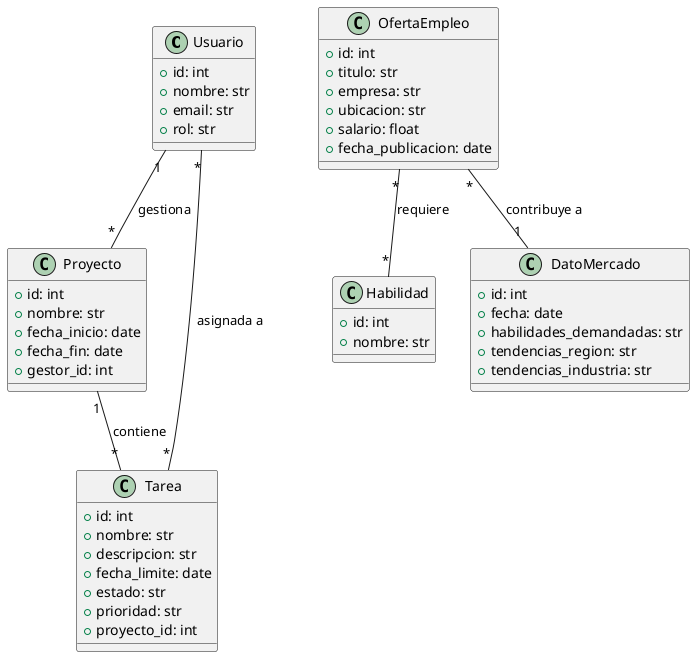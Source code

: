@startuml
class Usuario {
  + id: int
  + nombre: str
  + email: str
  + rol: str
}

class Proyecto {
  + id: int
  + nombre: str
  + fecha_inicio: date
  + fecha_fin: date
  + gestor_id: int
}

class Tarea {
  + id: int
  + nombre: str
  + descripcion: str
  + fecha_limite: date
  + estado: str
  + prioridad: str
  + proyecto_id: int
}

class Habilidad {
  + id: int
  + nombre: str
}

class OfertaEmpleo {
  + id: int
  + titulo: str
  + empresa: str
  + ubicacion: str
  + salario: float
  + fecha_publicacion: date
}

class DatoMercado {
  + id: int
  + fecha: date
  + habilidades_demandadas: str
  + tendencias_region: str
  + tendencias_industria: str
}

Usuario "1" -- "*" Proyecto : gestiona
Proyecto "1" -- "*" Tarea : contiene
Tarea "*" -- "*" Usuario : asignada a
OfertaEmpleo "*" -- "*" Habilidad : requiere
OfertaEmpleo "*" -- "1" DatoMercado : contribuye a

@enduml
